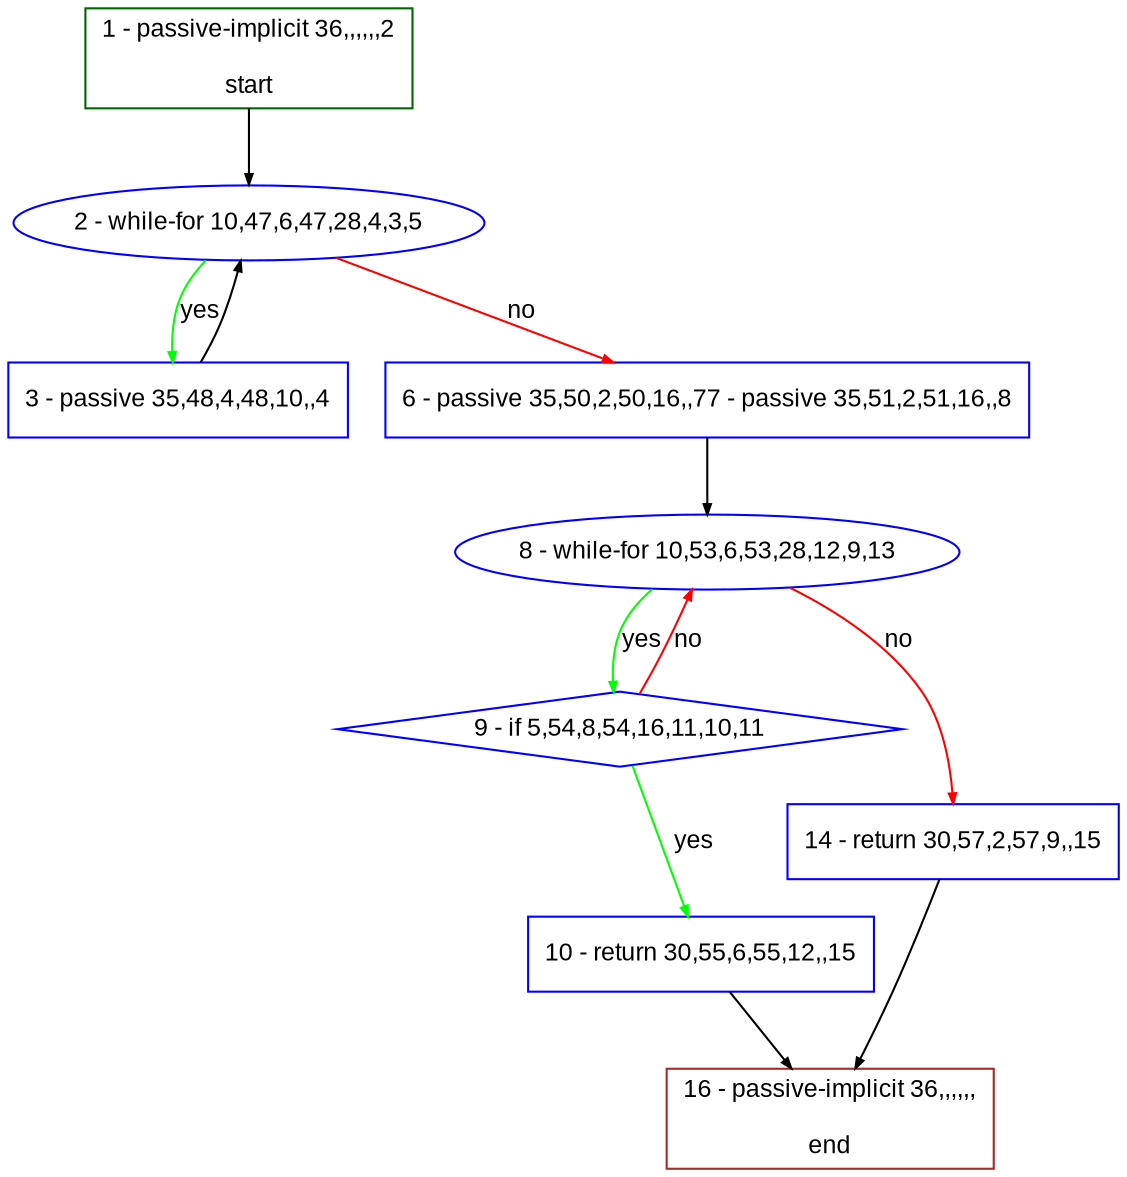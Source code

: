 digraph "" {
  graph [bgcolor="white", fillcolor="#FFFFCC", pack="true", packmode="clust", fontname="Arial", label="", fontsize="12", compound="true", style="rounded,filled"];
  node [node_initialized="no", fillcolor="white", fontname="Arial", label="", color="grey", fontsize="12", fixedsize="false", compound="true", shape="rectangle", style="filled"];
  edge [arrowtail="none", lhead="", fontcolor="black", fontname="Arial", label="", color="black", fontsize="12", arrowhead="normal", arrowsize="0.5", compound="true", ltail="", dir="forward"];
  __N1 [fillcolor="#ffffff", label="2 - while-for 10,47,6,47,28,4,3,5", color="#0000ff", shape="oval", style="filled"];
  __N2 [fillcolor="#ffffff", label="1 - passive-implicit 36,,,,,,2\n\nstart", color="#006400", shape="box", style="filled"];
  __N3 [fillcolor="#ffffff", label="3 - passive 35,48,4,48,10,,4", color="#0000ff", shape="box", style="filled"];
  __N4 [fillcolor="#ffffff", label="6 - passive 35,50,2,50,16,,77 - passive 35,51,2,51,16,,8", color="#0000ff", shape="box", style="filled"];
  __N5 [fillcolor="#ffffff", label="8 - while-for 10,53,6,53,28,12,9,13", color="#0000ff", shape="oval", style="filled"];
  __N6 [fillcolor="#ffffff", label="9 - if 5,54,8,54,16,11,10,11", color="#0000ff", shape="diamond", style="filled"];
  __N7 [fillcolor="#ffffff", label="14 - return 30,57,2,57,9,,15", color="#0000ff", shape="box", style="filled"];
  __N8 [fillcolor="#ffffff", label="10 - return 30,55,6,55,12,,15", color="#0000ff", shape="box", style="filled"];
  __N9 [fillcolor="#ffffff", label="16 - passive-implicit 36,,,,,,\n\nend", color="#a52a2a", shape="box", style="filled"];
  __N2 -> __N1 [arrowtail="none", color="#000000", label="", arrowhead="normal", dir="forward"];
  __N1 -> __N3 [arrowtail="none", color="#00ff00", label="yes", arrowhead="normal", dir="forward"];
  __N3 -> __N1 [arrowtail="none", color="#000000", label="", arrowhead="normal", dir="forward"];
  __N1 -> __N4 [arrowtail="none", color="#ff0000", label="no", arrowhead="normal", dir="forward"];
  __N4 -> __N5 [arrowtail="none", color="#000000", label="", arrowhead="normal", dir="forward"];
  __N5 -> __N6 [arrowtail="none", color="#00ff00", label="yes", arrowhead="normal", dir="forward"];
  __N6 -> __N5 [arrowtail="none", color="#ff0000", label="no", arrowhead="normal", dir="forward"];
  __N5 -> __N7 [arrowtail="none", color="#ff0000", label="no", arrowhead="normal", dir="forward"];
  __N6 -> __N8 [arrowtail="none", color="#00ff00", label="yes", arrowhead="normal", dir="forward"];
  __N8 -> __N9 [arrowtail="none", color="#000000", label="", arrowhead="normal", dir="forward"];
  __N7 -> __N9 [arrowtail="none", color="#000000", label="", arrowhead="normal", dir="forward"];
}
